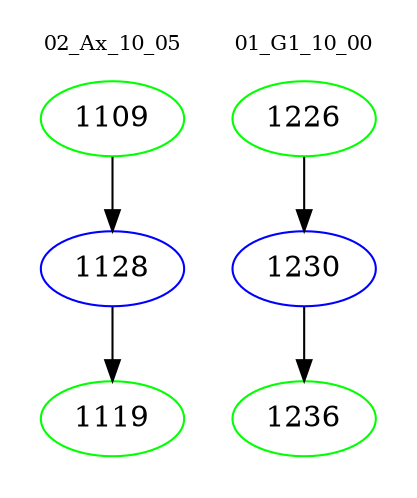 digraph{
subgraph cluster_0 {
color = white
label = "02_Ax_10_05";
fontsize=10;
T0_1109 [label="1109", color="green"]
T0_1109 -> T0_1128 [color="black"]
T0_1128 [label="1128", color="blue"]
T0_1128 -> T0_1119 [color="black"]
T0_1119 [label="1119", color="green"]
}
subgraph cluster_1 {
color = white
label = "01_G1_10_00";
fontsize=10;
T1_1226 [label="1226", color="green"]
T1_1226 -> T1_1230 [color="black"]
T1_1230 [label="1230", color="blue"]
T1_1230 -> T1_1236 [color="black"]
T1_1236 [label="1236", color="green"]
}
}

